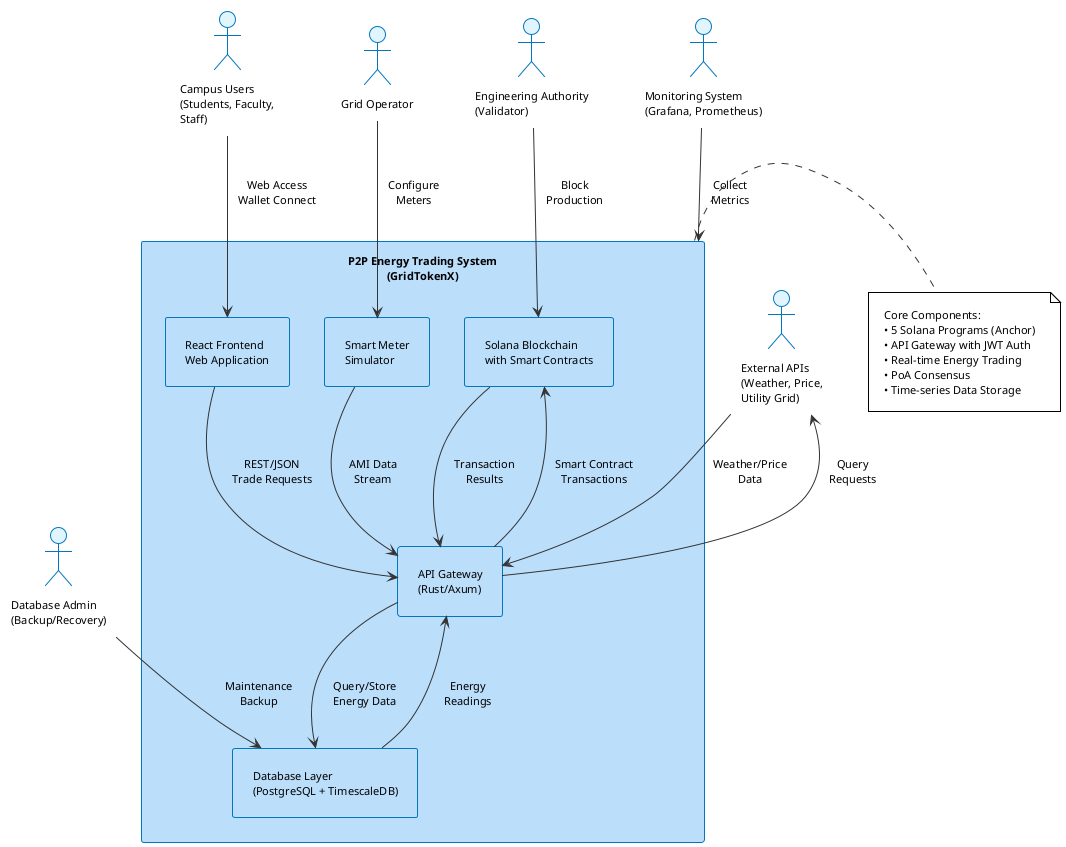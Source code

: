 @startuml GridTokenX_Context_Diagram
!define FONT_NAME Arial
!define FONT_SIZE 11
!theme plain

skinparam {
    DefaultFontName FONT_NAME
    DefaultFontSize FONT_SIZE
    Padding 10
    Margin 10
    BackgroundColor white
    BorderColor #333333
    ArrowColor #333333
    ParticipantBorderColor #333333
    ActorBackgroundColor #E1F5FE
    ActorBorderColor #0277BD
    RectangleBackgroundColor #BBDEFB
    RectangleBorderColor #0277BD
    ComponentBackgroundColor #BBDEFB
    ComponentBorderColor #0277BD
}

' Main System
rectangle "P2P Energy Trading System\n(GridTokenX)" as SYSTEM {
    rectangle "Solana Blockchain\nwith Smart Contracts" as BLOCKCHAIN
    rectangle "API Gateway\n(Rust/Axum)" as API_GW
    rectangle "React Frontend\nWeb Application" as FRONTEND
    rectangle "Database Layer\n(PostgreSQL + TimescaleDB)" as DB
    rectangle "Smart Meter\nSimulator" as SMM
}

' External Systems
actor "Campus Users\n(Students, Faculty,\nStaff)" as USERS
actor "Grid Operator" as GRID_OP
actor "Engineering Authority\n(Validator)" as AUTHORITY
actor "External APIs\n(Weather, Price,\nUtility Grid)" as EXT_API
actor "Monitoring System\n(Grafana, Prometheus)" as MONITOR
actor "Database Admin\n(Backup/Recovery)" as DBA

' Relationships
USERS --> FRONTEND : Web Access\nWallet Connect
FRONTEND --> API_GW : REST/JSON\nTrade Requests
API_GW --> BLOCKCHAIN : Smart Contract\nTransactions
BLOCKCHAIN --> API_GW : Transaction\nResults
API_GW --> DB : Query/Store\nEnergy Data
DB --> API_GW : Energy\nReadings
GRID_OP --> SMM : Configure\nMeters
SMM --> API_GW : AMI Data\nStream
AUTHORITY --> BLOCKCHAIN : Block\nProduction
EXT_API --> API_GW : Weather/Price\nData
API_GW --> EXT_API : Query\nRequests
MONITOR --> SYSTEM : Collect\nMetrics
DBA --> DB : Maintenance\nBackup

note right of SYSTEM
    Core Components:
    • 5 Solana Programs (Anchor)
    • API Gateway with JWT Auth
    • Real-time Energy Trading
    • PoA Consensus
    • Time-series Data Storage
end note

@enduml
